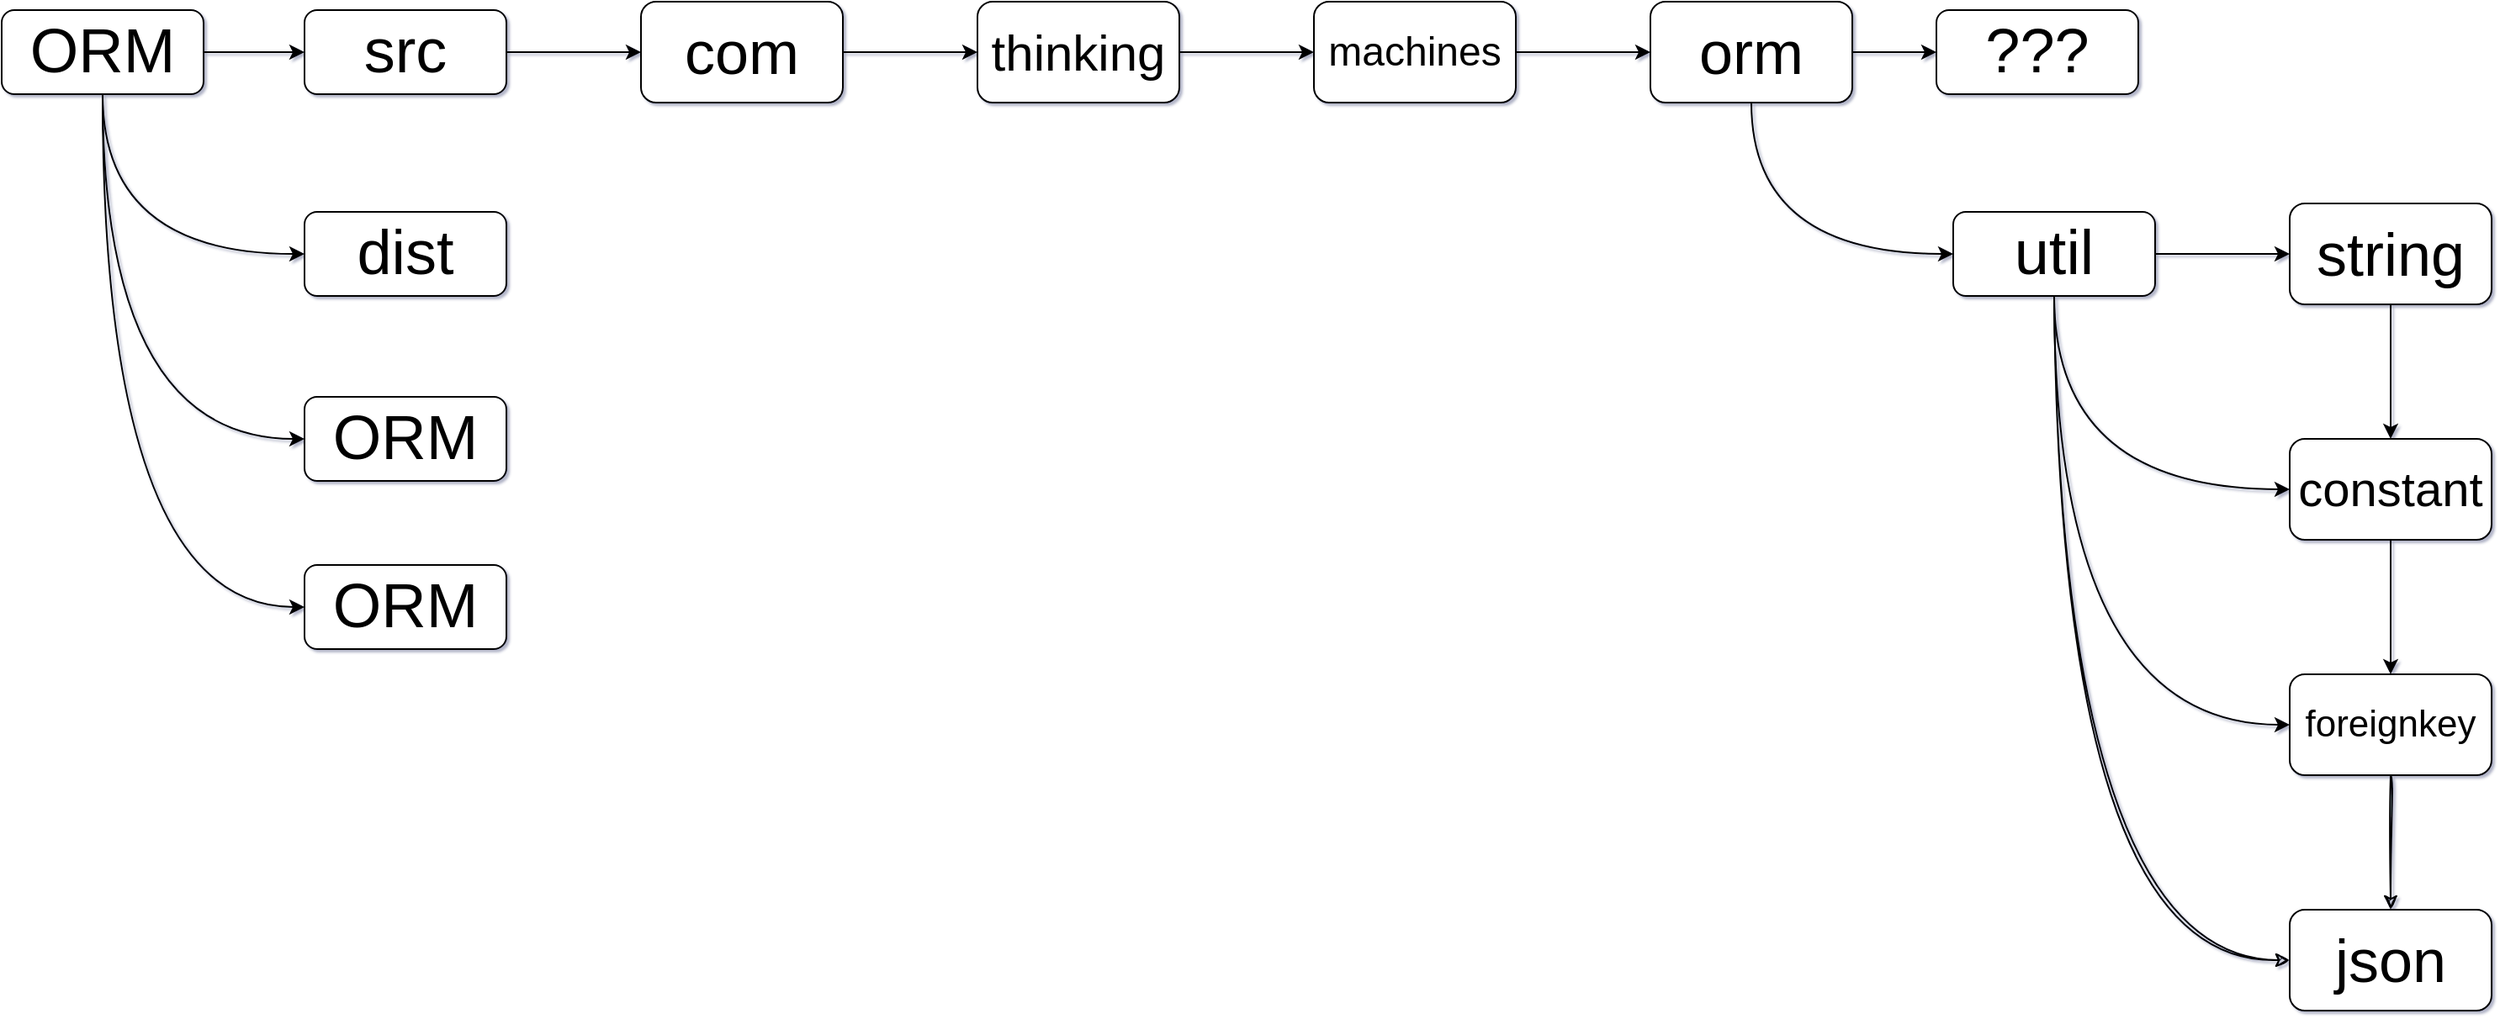<mxfile version="24.6.4" type="device">
  <diagram name="Page-1" id="Qs6xBwEDw7eqx06Spp4y">
    <mxGraphModel dx="1216" dy="894" grid="1" gridSize="10" guides="1" tooltips="1" connect="1" arrows="1" fold="1" page="1" pageScale="1" pageWidth="827" pageHeight="1169" background="none" math="0" shadow="1">
      <root>
        <mxCell id="0" />
        <mxCell id="1" parent="0" />
        <mxCell id="Yrl-EFUJnGKQ2ElvRdVb-44" style="edgeStyle=orthogonalEdgeStyle;rounded=0;orthogonalLoop=1;jettySize=auto;html=1;entryX=0;entryY=0.5;entryDx=0;entryDy=0;" parent="1" source="Yrl-EFUJnGKQ2ElvRdVb-45" target="Yrl-EFUJnGKQ2ElvRdVb-47" edge="1">
          <mxGeometry relative="1" as="geometry" />
        </mxCell>
        <mxCell id="Yrl-EFUJnGKQ2ElvRdVb-69" style="edgeStyle=orthogonalEdgeStyle;rounded=0;orthogonalLoop=1;jettySize=auto;html=1;exitX=0.5;exitY=1;exitDx=0;exitDy=0;entryX=0;entryY=0.5;entryDx=0;entryDy=0;curved=1;" parent="1" source="Yrl-EFUJnGKQ2ElvRdVb-45" target="Yrl-EFUJnGKQ2ElvRdVb-48" edge="1">
          <mxGeometry relative="1" as="geometry" />
        </mxCell>
        <mxCell id="Yrl-EFUJnGKQ2ElvRdVb-70" style="edgeStyle=orthogonalEdgeStyle;rounded=0;orthogonalLoop=1;jettySize=auto;html=1;exitX=0.5;exitY=1;exitDx=0;exitDy=0;entryX=0;entryY=0.5;entryDx=0;entryDy=0;curved=1;" parent="1" source="Yrl-EFUJnGKQ2ElvRdVb-45" target="Yrl-EFUJnGKQ2ElvRdVb-50" edge="1">
          <mxGeometry relative="1" as="geometry" />
        </mxCell>
        <mxCell id="Yrl-EFUJnGKQ2ElvRdVb-71" style="edgeStyle=orthogonalEdgeStyle;rounded=0;orthogonalLoop=1;jettySize=auto;html=1;exitX=0.5;exitY=1;exitDx=0;exitDy=0;entryX=0;entryY=0.5;entryDx=0;entryDy=0;curved=1;" parent="1" source="Yrl-EFUJnGKQ2ElvRdVb-45" target="Yrl-EFUJnGKQ2ElvRdVb-51" edge="1">
          <mxGeometry relative="1" as="geometry" />
        </mxCell>
        <mxCell id="Yrl-EFUJnGKQ2ElvRdVb-45" value="&lt;font style=&quot;font-size: 37px;&quot;&gt;ORM&lt;/font&gt;" style="rounded=1;whiteSpace=wrap;html=1;" parent="1" vertex="1">
          <mxGeometry x="200" y="305" width="120" height="50" as="geometry" />
        </mxCell>
        <mxCell id="Yrl-EFUJnGKQ2ElvRdVb-46" value="" style="edgeStyle=orthogonalEdgeStyle;rounded=0;orthogonalLoop=1;jettySize=auto;html=1;" parent="1" source="Yrl-EFUJnGKQ2ElvRdVb-47" target="Yrl-EFUJnGKQ2ElvRdVb-55" edge="1">
          <mxGeometry relative="1" as="geometry" />
        </mxCell>
        <mxCell id="Yrl-EFUJnGKQ2ElvRdVb-47" value="&lt;span style=&quot;font-size: 37px;&quot;&gt;src&lt;/span&gt;" style="rounded=1;whiteSpace=wrap;html=1;" parent="1" vertex="1">
          <mxGeometry x="380" y="305" width="120" height="50" as="geometry" />
        </mxCell>
        <mxCell id="Yrl-EFUJnGKQ2ElvRdVb-48" value="&lt;font style=&quot;font-size: 37px;&quot;&gt;dist&lt;br&gt;&lt;/font&gt;" style="rounded=1;whiteSpace=wrap;html=1;" parent="1" vertex="1">
          <mxGeometry x="380" y="425" width="120" height="50" as="geometry" />
        </mxCell>
        <mxCell id="Yrl-EFUJnGKQ2ElvRdVb-50" value="&lt;font style=&quot;font-size: 37px;&quot;&gt;ORM&lt;/font&gt;" style="rounded=1;whiteSpace=wrap;html=1;shadow=0;" parent="1" vertex="1">
          <mxGeometry x="380" y="535" width="120" height="50" as="geometry" />
        </mxCell>
        <mxCell id="Yrl-EFUJnGKQ2ElvRdVb-51" value="&lt;font style=&quot;font-size: 37px;&quot;&gt;ORM&lt;/font&gt;" style="rounded=1;whiteSpace=wrap;html=1;" parent="1" vertex="1">
          <mxGeometry x="380" y="635" width="120" height="50" as="geometry" />
        </mxCell>
        <mxCell id="Yrl-EFUJnGKQ2ElvRdVb-54" value="" style="edgeStyle=orthogonalEdgeStyle;rounded=0;orthogonalLoop=1;jettySize=auto;html=1;" parent="1" source="Yrl-EFUJnGKQ2ElvRdVb-55" target="Yrl-EFUJnGKQ2ElvRdVb-57" edge="1">
          <mxGeometry relative="1" as="geometry" />
        </mxCell>
        <mxCell id="Yrl-EFUJnGKQ2ElvRdVb-55" value="&lt;font style=&quot;font-size: 36px;&quot;&gt;com&lt;/font&gt;" style="whiteSpace=wrap;html=1;rounded=1;" parent="1" vertex="1">
          <mxGeometry x="580" y="300" width="120" height="60" as="geometry" />
        </mxCell>
        <mxCell id="Yrl-EFUJnGKQ2ElvRdVb-56" value="" style="edgeStyle=orthogonalEdgeStyle;rounded=0;orthogonalLoop=1;jettySize=auto;html=1;" parent="1" source="Yrl-EFUJnGKQ2ElvRdVb-57" target="Yrl-EFUJnGKQ2ElvRdVb-59" edge="1">
          <mxGeometry relative="1" as="geometry" />
        </mxCell>
        <mxCell id="Yrl-EFUJnGKQ2ElvRdVb-57" value="&lt;font style=&quot;font-size: 30px;&quot;&gt;thinking&lt;/font&gt;" style="whiteSpace=wrap;html=1;rounded=1;" parent="1" vertex="1">
          <mxGeometry x="780" y="300" width="120" height="60" as="geometry" />
        </mxCell>
        <mxCell id="Yrl-EFUJnGKQ2ElvRdVb-58" value="" style="edgeStyle=orthogonalEdgeStyle;rounded=0;orthogonalLoop=1;jettySize=auto;html=1;" parent="1" source="Yrl-EFUJnGKQ2ElvRdVb-59" target="Yrl-EFUJnGKQ2ElvRdVb-60" edge="1">
          <mxGeometry relative="1" as="geometry" />
        </mxCell>
        <mxCell id="Yrl-EFUJnGKQ2ElvRdVb-59" value="&lt;font style=&quot;font-size: 24px;&quot;&gt;machines&lt;/font&gt;" style="whiteSpace=wrap;html=1;rounded=1;" parent="1" vertex="1">
          <mxGeometry x="980" y="300" width="120" height="60" as="geometry" />
        </mxCell>
        <mxCell id="Yrl-EFUJnGKQ2ElvRdVb-65" style="edgeStyle=orthogonalEdgeStyle;rounded=0;orthogonalLoop=1;jettySize=auto;html=1;exitX=1;exitY=0.5;exitDx=0;exitDy=0;entryX=0;entryY=0.5;entryDx=0;entryDy=0;" parent="1" source="Yrl-EFUJnGKQ2ElvRdVb-60" target="Yrl-EFUJnGKQ2ElvRdVb-62" edge="1">
          <mxGeometry relative="1" as="geometry" />
        </mxCell>
        <mxCell id="Yrl-EFUJnGKQ2ElvRdVb-66" style="edgeStyle=orthogonalEdgeStyle;rounded=0;orthogonalLoop=1;jettySize=auto;html=1;exitX=0.5;exitY=1;exitDx=0;exitDy=0;entryX=0;entryY=0.5;entryDx=0;entryDy=0;curved=1;" parent="1" source="Yrl-EFUJnGKQ2ElvRdVb-60" target="Yrl-EFUJnGKQ2ElvRdVb-61" edge="1">
          <mxGeometry relative="1" as="geometry" />
        </mxCell>
        <mxCell id="Yrl-EFUJnGKQ2ElvRdVb-60" value="&lt;font style=&quot;font-size: 36px;&quot;&gt;orm&lt;/font&gt;" style="whiteSpace=wrap;html=1;rounded=1;" parent="1" vertex="1">
          <mxGeometry x="1180" y="300" width="120" height="60" as="geometry" />
        </mxCell>
        <mxCell id="Yrl-EFUJnGKQ2ElvRdVb-73" value="" style="edgeStyle=orthogonalEdgeStyle;rounded=0;orthogonalLoop=1;jettySize=auto;html=1;fontFamily=Helvetica;fontSize=12;fontColor=default;" parent="1" source="Yrl-EFUJnGKQ2ElvRdVb-61" target="Yrl-EFUJnGKQ2ElvRdVb-72" edge="1">
          <mxGeometry relative="1" as="geometry" />
        </mxCell>
        <mxCell id="Yrl-EFUJnGKQ2ElvRdVb-78" style="edgeStyle=orthogonalEdgeStyle;rounded=0;orthogonalLoop=1;jettySize=auto;html=1;exitX=0.5;exitY=1;exitDx=0;exitDy=0;entryX=0;entryY=0.5;entryDx=0;entryDy=0;fontFamily=Helvetica;fontSize=12;fontColor=default;curved=1;" parent="1" source="Yrl-EFUJnGKQ2ElvRdVb-61" target="Yrl-EFUJnGKQ2ElvRdVb-74" edge="1">
          <mxGeometry relative="1" as="geometry" />
        </mxCell>
        <mxCell id="Yrl-EFUJnGKQ2ElvRdVb-80" style="edgeStyle=orthogonalEdgeStyle;rounded=0;orthogonalLoop=1;jettySize=auto;html=1;exitX=0.5;exitY=1;exitDx=0;exitDy=0;entryX=0;entryY=0.5;entryDx=0;entryDy=0;fontFamily=Helvetica;fontSize=12;fontColor=default;curved=1;" parent="1" source="Yrl-EFUJnGKQ2ElvRdVb-61" target="Yrl-EFUJnGKQ2ElvRdVb-76" edge="1">
          <mxGeometry relative="1" as="geometry" />
        </mxCell>
        <mxCell id="bTCie6SfALTOo3AyKZVX-5" style="edgeStyle=orthogonalEdgeStyle;rounded=0;sketch=1;hachureGap=4;jiggle=2;curveFitting=1;orthogonalLoop=1;jettySize=auto;html=1;exitX=0.5;exitY=1;exitDx=0;exitDy=0;entryX=0;entryY=0.5;entryDx=0;entryDy=0;fontFamily=Architects Daughter;fontSource=https%3A%2F%2Ffonts.googleapis.com%2Fcss%3Ffamily%3DArchitects%2BDaughter;fontSize=16;curved=1;" parent="1" source="Yrl-EFUJnGKQ2ElvRdVb-61" target="bTCie6SfALTOo3AyKZVX-1" edge="1">
          <mxGeometry relative="1" as="geometry" />
        </mxCell>
        <mxCell id="Yrl-EFUJnGKQ2ElvRdVb-61" value="&lt;font style=&quot;font-size: 37px;&quot;&gt;util&lt;/font&gt;" style="rounded=1;whiteSpace=wrap;html=1;" parent="1" vertex="1">
          <mxGeometry x="1360" y="425" width="120" height="50" as="geometry" />
        </mxCell>
        <mxCell id="Yrl-EFUJnGKQ2ElvRdVb-62" value="&lt;span style=&quot;font-size: 37px;&quot;&gt;???&lt;/span&gt;" style="rounded=1;whiteSpace=wrap;html=1;" parent="1" vertex="1">
          <mxGeometry x="1350" y="305" width="120" height="50" as="geometry" />
        </mxCell>
        <mxCell id="Yrl-EFUJnGKQ2ElvRdVb-75" value="" style="edgeStyle=orthogonalEdgeStyle;rounded=0;orthogonalLoop=1;jettySize=auto;html=1;fontFamily=Helvetica;fontSize=12;fontColor=default;" parent="1" source="Yrl-EFUJnGKQ2ElvRdVb-72" target="Yrl-EFUJnGKQ2ElvRdVb-74" edge="1">
          <mxGeometry relative="1" as="geometry" />
        </mxCell>
        <mxCell id="Yrl-EFUJnGKQ2ElvRdVb-72" value="&lt;font style=&quot;font-size: 36px;&quot;&gt;string&lt;/font&gt;" style="whiteSpace=wrap;html=1;rounded=1;" parent="1" vertex="1">
          <mxGeometry x="1560" y="420" width="120" height="60" as="geometry" />
        </mxCell>
        <mxCell id="Yrl-EFUJnGKQ2ElvRdVb-77" value="" style="edgeStyle=orthogonalEdgeStyle;rounded=0;orthogonalLoop=1;jettySize=auto;html=1;fontFamily=Helvetica;fontSize=12;fontColor=default;" parent="1" source="Yrl-EFUJnGKQ2ElvRdVb-74" target="Yrl-EFUJnGKQ2ElvRdVb-76" edge="1">
          <mxGeometry relative="1" as="geometry" />
        </mxCell>
        <mxCell id="Yrl-EFUJnGKQ2ElvRdVb-74" value="&lt;font style=&quot;font-size: 29px;&quot;&gt;constant&lt;/font&gt;" style="whiteSpace=wrap;html=1;rounded=1;" parent="1" vertex="1">
          <mxGeometry x="1560" y="560" width="120" height="60" as="geometry" />
        </mxCell>
        <mxCell id="bTCie6SfALTOo3AyKZVX-2" value="" style="edgeStyle=orthogonalEdgeStyle;rounded=0;sketch=1;hachureGap=4;jiggle=2;curveFitting=1;orthogonalLoop=1;jettySize=auto;html=1;fontFamily=Architects Daughter;fontSource=https%3A%2F%2Ffonts.googleapis.com%2Fcss%3Ffamily%3DArchitects%2BDaughter;fontSize=16;strokeColor=default;curved=1;" parent="1" source="Yrl-EFUJnGKQ2ElvRdVb-76" target="bTCie6SfALTOo3AyKZVX-1" edge="1">
          <mxGeometry relative="1" as="geometry" />
        </mxCell>
        <mxCell id="Yrl-EFUJnGKQ2ElvRdVb-76" value="&lt;font style=&quot;font-size: 22px;&quot;&gt;foreignkey&lt;/font&gt;" style="whiteSpace=wrap;html=1;rounded=1;" parent="1" vertex="1">
          <mxGeometry x="1560" y="700" width="120" height="60" as="geometry" />
        </mxCell>
        <mxCell id="bTCie6SfALTOo3AyKZVX-1" value="&lt;font style=&quot;font-size: 36px;&quot;&gt;json&lt;/font&gt;" style="whiteSpace=wrap;html=1;rounded=1;" parent="1" vertex="1">
          <mxGeometry x="1560" y="840" width="120" height="60" as="geometry" />
        </mxCell>
      </root>
    </mxGraphModel>
  </diagram>
</mxfile>

